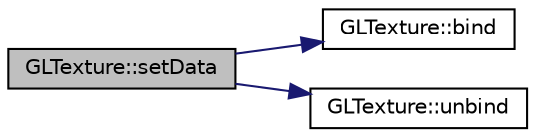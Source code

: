 digraph "GLTexture::setData"
{
  edge [fontname="Helvetica",fontsize="10",labelfontname="Helvetica",labelfontsize="10"];
  node [fontname="Helvetica",fontsize="10",shape=record];
  rankdir="LR";
  Node1 [label="GLTexture::setData",height=0.2,width=0.4,color="black", fillcolor="grey75", style="filled" fontcolor="black"];
  Node1 -> Node2 [color="midnightblue",fontsize="10",style="solid",fontname="Helvetica"];
  Node2 [label="GLTexture::bind",height=0.2,width=0.4,color="black", fillcolor="white", style="filled",URL="$class_g_l_texture.html#a3d26fc3a017fd2079ab67e422f9bac10",tooltip="binds our texture "];
  Node1 -> Node3 [color="midnightblue",fontsize="10",style="solid",fontname="Helvetica"];
  Node3 [label="GLTexture::unbind",height=0.2,width=0.4,color="black", fillcolor="white", style="filled",URL="$class_g_l_texture.html#a96090b31b8d550a50eb1d4bed1055774",tooltip="unbinds our texture "];
}
